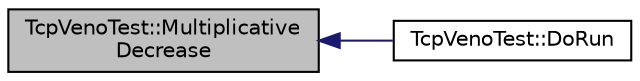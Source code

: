 digraph "TcpVenoTest::MultiplicativeDecrease"
{
  edge [fontname="Helvetica",fontsize="10",labelfontname="Helvetica",labelfontsize="10"];
  node [fontname="Helvetica",fontsize="10",shape=record];
  rankdir="LR";
  Node1 [label="TcpVenoTest::Multiplicative\lDecrease",height=0.2,width=0.4,color="black", fillcolor="grey75", style="filled", fontcolor="black"];
  Node1 -> Node2 [dir="back",color="midnightblue",fontsize="10",style="solid"];
  Node2 [label="TcpVenoTest::DoRun",height=0.2,width=0.4,color="black", fillcolor="white", style="filled",URL="$db/d48/classTcpVenoTest.html#ac9a8c938515295419b597b999c724100",tooltip="Implementation to actually run this TestCase. "];
}
